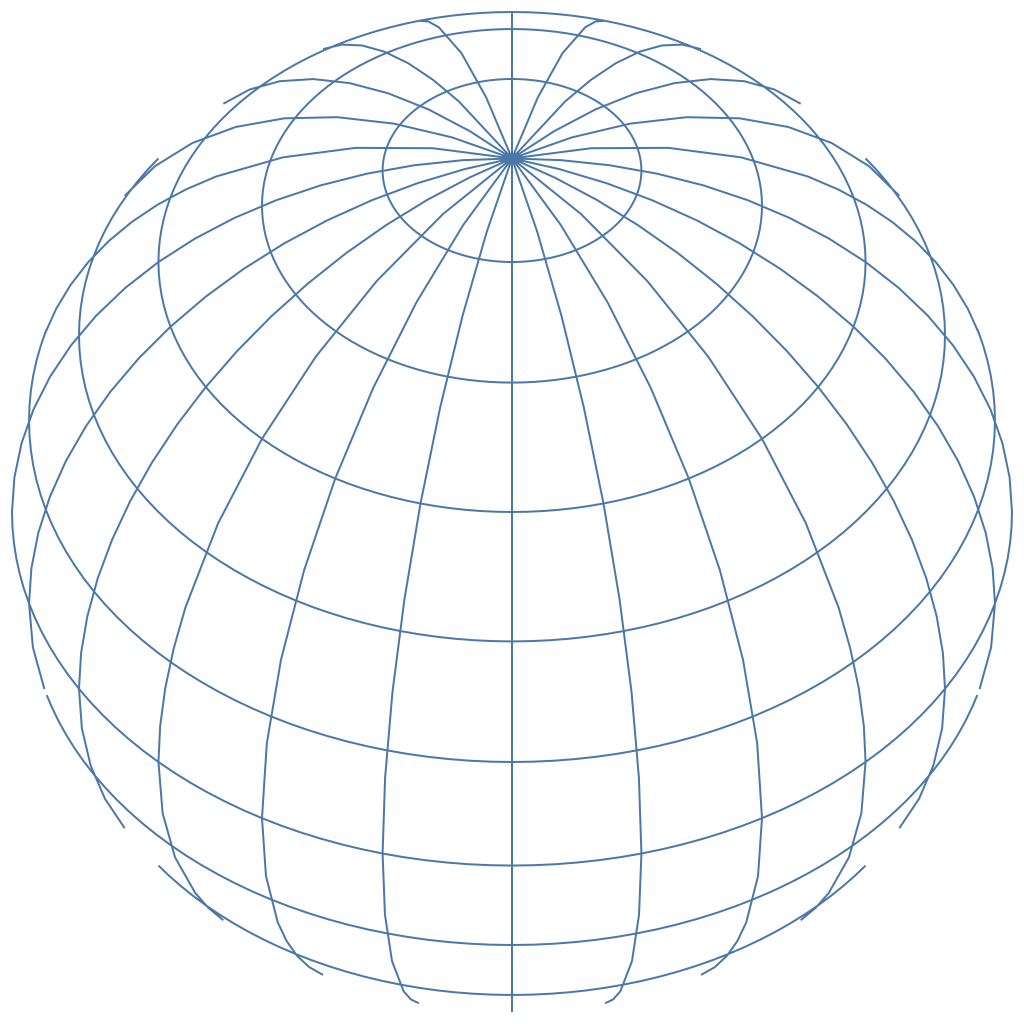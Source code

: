 {
  "$schema": "https://vega.github.io/schema/vega-lite/v3.json",
  "width": 500,
  "height": 500,
  "projection": {
    "type": "orthographic",
    "rotate": [
      0,
      -45,
      0
    ]
  },
  "data": {
    "graticule": {
      "step": [
        15,
        15
      ]
    }
  },
  "mark": {
    "type": "geoshape",
    "stroke": "#4c78a8"
  }
}